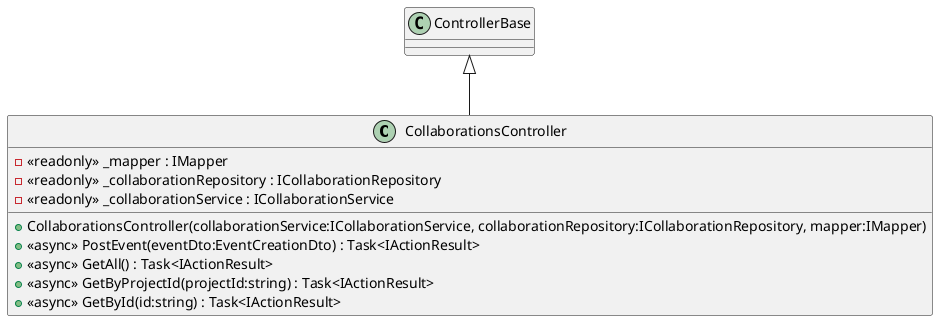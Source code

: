 @startuml
class CollaborationsController {
    - <<readonly>> _mapper : IMapper
    - <<readonly>> _collaborationRepository : ICollaborationRepository
    - <<readonly>> _collaborationService : ICollaborationService
    + CollaborationsController(collaborationService:ICollaborationService, collaborationRepository:ICollaborationRepository, mapper:IMapper)
    + <<async>> PostEvent(eventDto:EventCreationDto) : Task<IActionResult>
    + <<async>> GetAll() : Task<IActionResult>
    + <<async>> GetByProjectId(projectId:string) : Task<IActionResult>
    + <<async>> GetById(id:string) : Task<IActionResult>
}
ControllerBase <|-- CollaborationsController
@enduml
